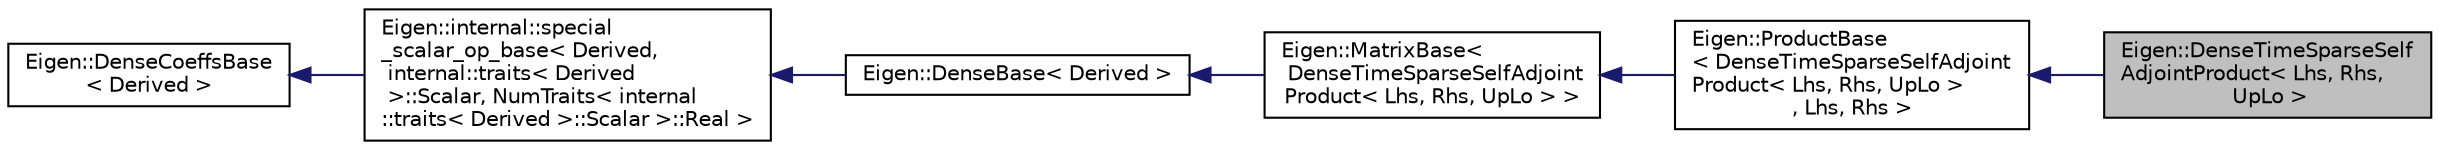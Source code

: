digraph "Eigen::DenseTimeSparseSelfAdjointProduct&lt; Lhs, Rhs, UpLo &gt;"
{
  edge [fontname="Helvetica",fontsize="10",labelfontname="Helvetica",labelfontsize="10"];
  node [fontname="Helvetica",fontsize="10",shape=record];
  rankdir="LR";
  Node1 [label="Eigen::DenseTimeSparseSelf\lAdjointProduct\< Lhs, Rhs,\l UpLo \>",height=0.2,width=0.4,color="black", fillcolor="grey75", style="filled", fontcolor="black"];
  Node2 -> Node1 [dir="back",color="midnightblue",fontsize="10",style="solid",fontname="Helvetica"];
  Node2 [label="Eigen::ProductBase\l\< DenseTimeSparseSelfAdjoint\lProduct\< Lhs, Rhs, UpLo \>\l, Lhs, Rhs \>",height=0.2,width=0.4,color="black", fillcolor="white", style="filled",URL="$class_eigen_1_1_product_base.html"];
  Node3 -> Node2 [dir="back",color="midnightblue",fontsize="10",style="solid",fontname="Helvetica"];
  Node3 [label="Eigen::MatrixBase\<\l DenseTimeSparseSelfAdjoint\lProduct\< Lhs, Rhs, UpLo \> \>",height=0.2,width=0.4,color="black", fillcolor="white", style="filled",URL="$class_eigen_1_1_matrix_base.html",tooltip="Base class for all dense matrices, vectors, and expressions. "];
  Node4 -> Node3 [dir="back",color="midnightblue",fontsize="10",style="solid",fontname="Helvetica"];
  Node4 [label="Eigen::DenseBase\< Derived \>",height=0.2,width=0.4,color="black", fillcolor="white", style="filled",URL="$class_eigen_1_1_dense_base.html",tooltip="Base class for all dense matrices, vectors, and arrays. "];
  Node5 -> Node4 [dir="back",color="midnightblue",fontsize="10",style="solid",fontname="Helvetica"];
  Node5 [label="Eigen::internal::special\l_scalar_op_base\< Derived,\l internal::traits\< Derived\l \>::Scalar, NumTraits\< internal\l::traits\< Derived \>::Scalar \>::Real \>",height=0.2,width=0.4,color="black", fillcolor="white", style="filled",URL="$struct_eigen_1_1internal_1_1special__scalar__op__base.html"];
  Node6 -> Node5 [dir="back",color="midnightblue",fontsize="10",style="solid",fontname="Helvetica"];
  Node6 [label="Eigen::DenseCoeffsBase\l\< Derived \>",height=0.2,width=0.4,color="black", fillcolor="white", style="filled",URL="$class_eigen_1_1_dense_coeffs_base.html"];
}
